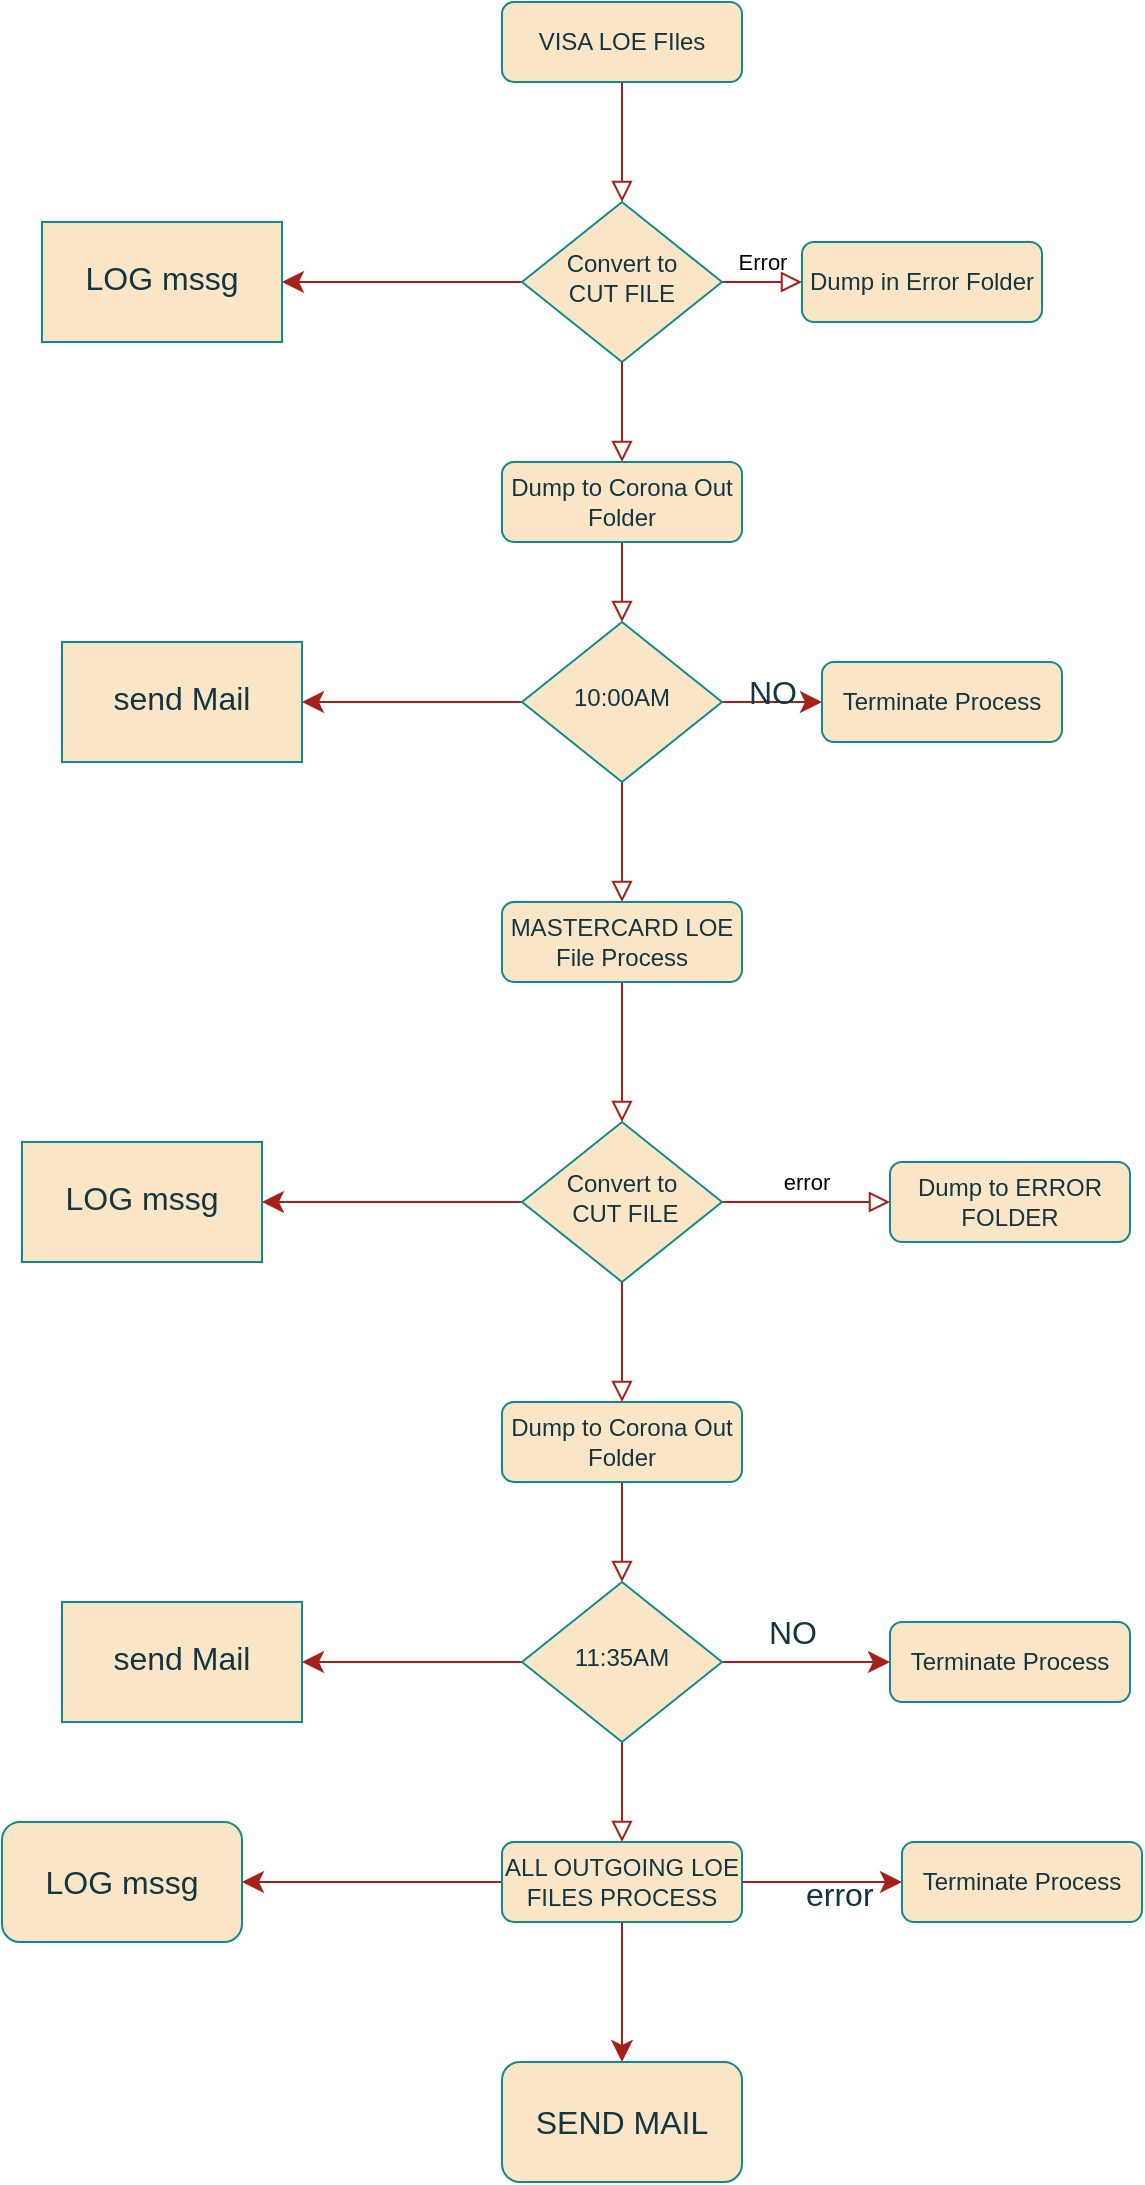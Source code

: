 <mxfile version="22.0.8" type="github">
  <diagram id="C5RBs43oDa-KdzZeNtuy" name="Page-1">
    <mxGraphModel dx="1621" dy="440" grid="1" gridSize="10" guides="1" tooltips="1" connect="1" arrows="1" fold="1" page="1" pageScale="1" pageWidth="827" pageHeight="1169" math="0" shadow="0">
      <root>
        <mxCell id="WIyWlLk6GJQsqaUBKTNV-0" />
        <mxCell id="WIyWlLk6GJQsqaUBKTNV-1" parent="WIyWlLk6GJQsqaUBKTNV-0" />
        <mxCell id="WIyWlLk6GJQsqaUBKTNV-2" value="" style="rounded=0;html=1;jettySize=auto;orthogonalLoop=1;fontSize=11;endArrow=block;endFill=0;endSize=8;strokeWidth=1;shadow=0;labelBackgroundColor=none;edgeStyle=orthogonalEdgeStyle;strokeColor=#A8201A;fontColor=default;" parent="WIyWlLk6GJQsqaUBKTNV-1" source="WIyWlLk6GJQsqaUBKTNV-3" target="WIyWlLk6GJQsqaUBKTNV-6" edge="1">
          <mxGeometry relative="1" as="geometry" />
        </mxCell>
        <mxCell id="WIyWlLk6GJQsqaUBKTNV-3" value="VISA LOE FIles" style="rounded=1;whiteSpace=wrap;html=1;fontSize=12;glass=0;strokeWidth=1;shadow=0;labelBackgroundColor=none;fillColor=#FAE5C7;strokeColor=#0F8B8D;fontColor=#143642;" parent="WIyWlLk6GJQsqaUBKTNV-1" vertex="1">
          <mxGeometry x="160" y="50" width="120" height="40" as="geometry" />
        </mxCell>
        <mxCell id="WIyWlLk6GJQsqaUBKTNV-4" value="" style="rounded=0;html=1;jettySize=auto;orthogonalLoop=1;fontSize=11;endArrow=block;endFill=0;endSize=8;strokeWidth=1;shadow=0;labelBackgroundColor=none;edgeStyle=orthogonalEdgeStyle;strokeColor=#A8201A;fontColor=default;" parent="WIyWlLk6GJQsqaUBKTNV-1" source="LbIQVvsw2uBk213uyr5e-0" target="WIyWlLk6GJQsqaUBKTNV-10" edge="1">
          <mxGeometry y="20" relative="1" as="geometry">
            <mxPoint as="offset" />
          </mxGeometry>
        </mxCell>
        <mxCell id="WIyWlLk6GJQsqaUBKTNV-5" value="Error" style="edgeStyle=orthogonalEdgeStyle;rounded=0;html=1;jettySize=auto;orthogonalLoop=1;fontSize=11;endArrow=block;endFill=0;endSize=8;strokeWidth=1;shadow=0;labelBackgroundColor=none;strokeColor=#A8201A;fontColor=default;" parent="WIyWlLk6GJQsqaUBKTNV-1" source="WIyWlLk6GJQsqaUBKTNV-6" target="WIyWlLk6GJQsqaUBKTNV-7" edge="1">
          <mxGeometry y="10" relative="1" as="geometry">
            <mxPoint as="offset" />
          </mxGeometry>
        </mxCell>
        <mxCell id="LbIQVvsw2uBk213uyr5e-25" value="" style="edgeStyle=none;curved=1;rounded=0;orthogonalLoop=1;jettySize=auto;html=1;strokeColor=#A8201A;fontSize=12;fontColor=#143642;startSize=8;endSize=8;fillColor=#FAE5C7;" edge="1" parent="WIyWlLk6GJQsqaUBKTNV-1" source="WIyWlLk6GJQsqaUBKTNV-6" target="LbIQVvsw2uBk213uyr5e-24">
          <mxGeometry relative="1" as="geometry" />
        </mxCell>
        <mxCell id="WIyWlLk6GJQsqaUBKTNV-6" value="Convert to&lt;br&gt;CUT FILE" style="rhombus;whiteSpace=wrap;html=1;shadow=0;fontFamily=Helvetica;fontSize=12;align=center;strokeWidth=1;spacing=6;spacingTop=-4;labelBackgroundColor=none;fillColor=#FAE5C7;strokeColor=#0F8B8D;fontColor=#143642;" parent="WIyWlLk6GJQsqaUBKTNV-1" vertex="1">
          <mxGeometry x="170" y="150" width="100" height="80" as="geometry" />
        </mxCell>
        <mxCell id="WIyWlLk6GJQsqaUBKTNV-7" value="Dump in Error Folder" style="rounded=1;whiteSpace=wrap;html=1;fontSize=12;glass=0;strokeWidth=1;shadow=0;labelBackgroundColor=none;fillColor=#FAE5C7;strokeColor=#0F8B8D;fontColor=#143642;" parent="WIyWlLk6GJQsqaUBKTNV-1" vertex="1">
          <mxGeometry x="310" y="170" width="120" height="40" as="geometry" />
        </mxCell>
        <mxCell id="WIyWlLk6GJQsqaUBKTNV-8" value="" style="rounded=0;html=1;jettySize=auto;orthogonalLoop=1;fontSize=11;endArrow=block;endFill=0;endSize=8;strokeWidth=1;shadow=0;labelBackgroundColor=none;edgeStyle=orthogonalEdgeStyle;strokeColor=#A8201A;fontColor=default;" parent="WIyWlLk6GJQsqaUBKTNV-1" source="LbIQVvsw2uBk213uyr5e-10" target="WIyWlLk6GJQsqaUBKTNV-11" edge="1">
          <mxGeometry x="0.32" y="20" relative="1" as="geometry">
            <mxPoint as="offset" />
          </mxGeometry>
        </mxCell>
        <mxCell id="WIyWlLk6GJQsqaUBKTNV-9" value="error" style="edgeStyle=orthogonalEdgeStyle;rounded=0;html=1;jettySize=auto;orthogonalLoop=1;fontSize=11;endArrow=block;endFill=0;endSize=8;strokeWidth=1;shadow=0;labelBackgroundColor=none;strokeColor=#A8201A;fontColor=default;" parent="WIyWlLk6GJQsqaUBKTNV-1" source="WIyWlLk6GJQsqaUBKTNV-10" target="WIyWlLk6GJQsqaUBKTNV-12" edge="1">
          <mxGeometry y="10" relative="1" as="geometry">
            <mxPoint as="offset" />
          </mxGeometry>
        </mxCell>
        <mxCell id="LbIQVvsw2uBk213uyr5e-31" value="" style="edgeStyle=none;curved=1;rounded=0;orthogonalLoop=1;jettySize=auto;html=1;strokeColor=#A8201A;fontSize=12;fontColor=#143642;startSize=8;endSize=8;fillColor=#FAE5C7;" edge="1" parent="WIyWlLk6GJQsqaUBKTNV-1" source="WIyWlLk6GJQsqaUBKTNV-10" target="LbIQVvsw2uBk213uyr5e-30">
          <mxGeometry relative="1" as="geometry" />
        </mxCell>
        <mxCell id="WIyWlLk6GJQsqaUBKTNV-10" value="Convert to&lt;br&gt;&amp;nbsp;CUT FILE" style="rhombus;whiteSpace=wrap;html=1;shadow=0;fontFamily=Helvetica;fontSize=12;align=center;strokeWidth=1;spacing=6;spacingTop=-4;labelBackgroundColor=none;fillColor=#FAE5C7;strokeColor=#0F8B8D;fontColor=#143642;" parent="WIyWlLk6GJQsqaUBKTNV-1" vertex="1">
          <mxGeometry x="170" y="610" width="100" height="80" as="geometry" />
        </mxCell>
        <mxCell id="LbIQVvsw2uBk213uyr5e-17" style="edgeStyle=none;curved=1;rounded=0;orthogonalLoop=1;jettySize=auto;html=1;strokeColor=#A8201A;fontSize=12;fontColor=#143642;startSize=8;endSize=8;fillColor=#FAE5C7;" edge="1" parent="WIyWlLk6GJQsqaUBKTNV-1" source="WIyWlLk6GJQsqaUBKTNV-11">
          <mxGeometry relative="1" as="geometry">
            <mxPoint x="360" y="990" as="targetPoint" />
          </mxGeometry>
        </mxCell>
        <mxCell id="LbIQVvsw2uBk213uyr5e-23" value="" style="edgeStyle=none;curved=1;rounded=0;orthogonalLoop=1;jettySize=auto;html=1;strokeColor=#A8201A;fontSize=12;fontColor=#143642;startSize=8;endSize=8;fillColor=#FAE5C7;" edge="1" parent="WIyWlLk6GJQsqaUBKTNV-1" source="WIyWlLk6GJQsqaUBKTNV-11" target="LbIQVvsw2uBk213uyr5e-22">
          <mxGeometry relative="1" as="geometry" />
        </mxCell>
        <mxCell id="LbIQVvsw2uBk213uyr5e-33" value="" style="edgeStyle=none;curved=1;rounded=0;orthogonalLoop=1;jettySize=auto;html=1;strokeColor=#A8201A;fontSize=12;fontColor=#143642;startSize=8;endSize=8;fillColor=#FAE5C7;" edge="1" parent="WIyWlLk6GJQsqaUBKTNV-1" source="WIyWlLk6GJQsqaUBKTNV-11" target="LbIQVvsw2uBk213uyr5e-32">
          <mxGeometry relative="1" as="geometry" />
        </mxCell>
        <mxCell id="WIyWlLk6GJQsqaUBKTNV-11" value="ALL OUTGOING LOE FILES PROCESS" style="rounded=1;whiteSpace=wrap;html=1;fontSize=12;glass=0;strokeWidth=1;shadow=0;labelBackgroundColor=none;fillColor=#FAE5C7;strokeColor=#0F8B8D;fontColor=#143642;" parent="WIyWlLk6GJQsqaUBKTNV-1" vertex="1">
          <mxGeometry x="160" y="970" width="120" height="40" as="geometry" />
        </mxCell>
        <mxCell id="WIyWlLk6GJQsqaUBKTNV-12" value="Dump to ERROR FOLDER" style="rounded=1;whiteSpace=wrap;html=1;fontSize=12;glass=0;strokeWidth=1;shadow=0;labelBackgroundColor=none;fillColor=#FAE5C7;strokeColor=#0F8B8D;fontColor=#143642;" parent="WIyWlLk6GJQsqaUBKTNV-1" vertex="1">
          <mxGeometry x="354" y="630" width="120" height="40" as="geometry" />
        </mxCell>
        <mxCell id="LbIQVvsw2uBk213uyr5e-1" value="" style="rounded=0;html=1;jettySize=auto;orthogonalLoop=1;fontSize=11;endArrow=block;endFill=0;endSize=8;strokeWidth=1;shadow=0;labelBackgroundColor=none;edgeStyle=orthogonalEdgeStyle;strokeColor=#A8201A;fontColor=default;" edge="1" parent="WIyWlLk6GJQsqaUBKTNV-1" source="LbIQVvsw2uBk213uyr5e-3" target="LbIQVvsw2uBk213uyr5e-0">
          <mxGeometry y="20" relative="1" as="geometry">
            <mxPoint as="offset" />
            <mxPoint x="220" y="250" as="sourcePoint" />
            <mxPoint x="220" y="290" as="targetPoint" />
          </mxGeometry>
        </mxCell>
        <mxCell id="LbIQVvsw2uBk213uyr5e-0" value="MASTERCARD LOE File Process" style="rounded=1;whiteSpace=wrap;html=1;fontSize=12;glass=0;strokeWidth=1;shadow=0;labelBackgroundColor=none;fillColor=#FAE5C7;strokeColor=#0F8B8D;fontColor=#143642;" vertex="1" parent="WIyWlLk6GJQsqaUBKTNV-1">
          <mxGeometry x="160" y="500" width="120" height="40" as="geometry" />
        </mxCell>
        <mxCell id="LbIQVvsw2uBk213uyr5e-4" value="" style="rounded=0;html=1;jettySize=auto;orthogonalLoop=1;fontSize=11;endArrow=block;endFill=0;endSize=8;strokeWidth=1;shadow=0;labelBackgroundColor=none;edgeStyle=orthogonalEdgeStyle;strokeColor=#A8201A;fontColor=default;" edge="1" parent="WIyWlLk6GJQsqaUBKTNV-1" source="LbIQVvsw2uBk213uyr5e-8" target="LbIQVvsw2uBk213uyr5e-3">
          <mxGeometry y="20" relative="1" as="geometry">
            <mxPoint as="offset" />
            <mxPoint x="220" y="250" as="sourcePoint" />
            <mxPoint x="220" y="450" as="targetPoint" />
          </mxGeometry>
        </mxCell>
        <mxCell id="LbIQVvsw2uBk213uyr5e-6" value="" style="edgeStyle=none;curved=1;rounded=0;orthogonalLoop=1;jettySize=auto;html=1;strokeColor=#A8201A;fontSize=12;fontColor=#143642;startSize=8;endSize=8;fillColor=#FAE5C7;" edge="1" parent="WIyWlLk6GJQsqaUBKTNV-1" source="LbIQVvsw2uBk213uyr5e-3" target="LbIQVvsw2uBk213uyr5e-5">
          <mxGeometry relative="1" as="geometry" />
        </mxCell>
        <mxCell id="LbIQVvsw2uBk213uyr5e-37" value="" style="edgeStyle=none;curved=1;rounded=0;orthogonalLoop=1;jettySize=auto;html=1;strokeColor=#A8201A;fontSize=12;fontColor=#143642;startSize=8;endSize=8;fillColor=#FAE5C7;" edge="1" parent="WIyWlLk6GJQsqaUBKTNV-1" source="LbIQVvsw2uBk213uyr5e-3" target="LbIQVvsw2uBk213uyr5e-36">
          <mxGeometry relative="1" as="geometry" />
        </mxCell>
        <mxCell id="LbIQVvsw2uBk213uyr5e-3" value="10:00AM" style="rhombus;whiteSpace=wrap;html=1;shadow=0;fontFamily=Helvetica;fontSize=12;align=center;strokeWidth=1;spacing=6;spacingTop=-4;labelBackgroundColor=none;fillColor=#FAE5C7;strokeColor=#0F8B8D;fontColor=#143642;" vertex="1" parent="WIyWlLk6GJQsqaUBKTNV-1">
          <mxGeometry x="170" y="360" width="100" height="80" as="geometry" />
        </mxCell>
        <mxCell id="LbIQVvsw2uBk213uyr5e-5" value="Terminate Process" style="rounded=1;whiteSpace=wrap;html=1;fontSize=12;glass=0;strokeWidth=1;shadow=0;labelBackgroundColor=none;fillColor=#FAE5C7;strokeColor=#0F8B8D;fontColor=#143642;" vertex="1" parent="WIyWlLk6GJQsqaUBKTNV-1">
          <mxGeometry x="320" y="380" width="120" height="40" as="geometry" />
        </mxCell>
        <mxCell id="LbIQVvsw2uBk213uyr5e-7" value="NO" style="text;html=1;align=center;verticalAlign=middle;resizable=0;points=[];autosize=1;strokeColor=none;fillColor=none;fontSize=16;fontColor=#143642;" vertex="1" parent="WIyWlLk6GJQsqaUBKTNV-1">
          <mxGeometry x="270" y="380" width="50" height="30" as="geometry" />
        </mxCell>
        <mxCell id="LbIQVvsw2uBk213uyr5e-9" value="" style="rounded=0;html=1;jettySize=auto;orthogonalLoop=1;fontSize=11;endArrow=block;endFill=0;endSize=8;strokeWidth=1;shadow=0;labelBackgroundColor=none;edgeStyle=orthogonalEdgeStyle;strokeColor=#A8201A;fontColor=default;" edge="1" parent="WIyWlLk6GJQsqaUBKTNV-1" source="WIyWlLk6GJQsqaUBKTNV-6" target="LbIQVvsw2uBk213uyr5e-8">
          <mxGeometry y="20" relative="1" as="geometry">
            <mxPoint as="offset" />
            <mxPoint x="220" y="250" as="sourcePoint" />
            <mxPoint x="220" y="360" as="targetPoint" />
          </mxGeometry>
        </mxCell>
        <mxCell id="LbIQVvsw2uBk213uyr5e-8" value="Dump to Corona Out Folder" style="rounded=1;whiteSpace=wrap;html=1;fontSize=12;glass=0;strokeWidth=1;shadow=0;labelBackgroundColor=none;fillColor=#FAE5C7;strokeColor=#0F8B8D;fontColor=#143642;" vertex="1" parent="WIyWlLk6GJQsqaUBKTNV-1">
          <mxGeometry x="160" y="280" width="120" height="40" as="geometry" />
        </mxCell>
        <mxCell id="LbIQVvsw2uBk213uyr5e-11" value="" style="rounded=0;html=1;jettySize=auto;orthogonalLoop=1;fontSize=11;endArrow=block;endFill=0;endSize=8;strokeWidth=1;shadow=0;labelBackgroundColor=none;edgeStyle=orthogonalEdgeStyle;strokeColor=#A8201A;fontColor=default;" edge="1" parent="WIyWlLk6GJQsqaUBKTNV-1" source="LbIQVvsw2uBk213uyr5e-14" target="LbIQVvsw2uBk213uyr5e-10">
          <mxGeometry x="0.333" y="20" relative="1" as="geometry">
            <mxPoint as="offset" />
            <mxPoint x="220" y="690" as="sourcePoint" />
            <mxPoint x="220" y="1120" as="targetPoint" />
          </mxGeometry>
        </mxCell>
        <mxCell id="LbIQVvsw2uBk213uyr5e-13" value="" style="edgeStyle=none;curved=1;rounded=0;orthogonalLoop=1;jettySize=auto;html=1;strokeColor=#A8201A;fontSize=12;fontColor=#143642;startSize=8;endSize=8;fillColor=#FAE5C7;" edge="1" parent="WIyWlLk6GJQsqaUBKTNV-1" source="LbIQVvsw2uBk213uyr5e-10" target="LbIQVvsw2uBk213uyr5e-12">
          <mxGeometry relative="1" as="geometry" />
        </mxCell>
        <mxCell id="LbIQVvsw2uBk213uyr5e-35" value="" style="edgeStyle=none;curved=1;rounded=0;orthogonalLoop=1;jettySize=auto;html=1;strokeColor=#A8201A;fontSize=12;fontColor=#143642;startSize=8;endSize=8;fillColor=#FAE5C7;" edge="1" parent="WIyWlLk6GJQsqaUBKTNV-1" source="LbIQVvsw2uBk213uyr5e-10" target="LbIQVvsw2uBk213uyr5e-34">
          <mxGeometry relative="1" as="geometry" />
        </mxCell>
        <mxCell id="LbIQVvsw2uBk213uyr5e-10" value="11:35AM" style="rhombus;whiteSpace=wrap;html=1;shadow=0;fontFamily=Helvetica;fontSize=12;align=center;strokeWidth=1;spacing=6;spacingTop=-4;labelBackgroundColor=none;fillColor=#FAE5C7;strokeColor=#0F8B8D;fontColor=#143642;" vertex="1" parent="WIyWlLk6GJQsqaUBKTNV-1">
          <mxGeometry x="170" y="840" width="100" height="80" as="geometry" />
        </mxCell>
        <mxCell id="LbIQVvsw2uBk213uyr5e-12" value="Terminate Process" style="rounded=1;whiteSpace=wrap;html=1;fontSize=12;glass=0;strokeWidth=1;shadow=0;labelBackgroundColor=none;fillColor=#FAE5C7;strokeColor=#0F8B8D;fontColor=#143642;" vertex="1" parent="WIyWlLk6GJQsqaUBKTNV-1">
          <mxGeometry x="354" y="860" width="120" height="40" as="geometry" />
        </mxCell>
        <mxCell id="LbIQVvsw2uBk213uyr5e-15" value="" style="rounded=0;html=1;jettySize=auto;orthogonalLoop=1;fontSize=11;endArrow=block;endFill=0;endSize=8;strokeWidth=1;shadow=0;labelBackgroundColor=none;edgeStyle=orthogonalEdgeStyle;strokeColor=#A8201A;fontColor=default;" edge="1" parent="WIyWlLk6GJQsqaUBKTNV-1" source="WIyWlLk6GJQsqaUBKTNV-10" target="LbIQVvsw2uBk213uyr5e-14">
          <mxGeometry x="0.333" y="20" relative="1" as="geometry">
            <mxPoint as="offset" />
            <mxPoint x="220" y="690" as="sourcePoint" />
            <mxPoint x="220" y="840" as="targetPoint" />
          </mxGeometry>
        </mxCell>
        <mxCell id="LbIQVvsw2uBk213uyr5e-14" value="Dump to Corona Out Folder" style="rounded=1;whiteSpace=wrap;html=1;fontSize=12;glass=0;strokeWidth=1;shadow=0;labelBackgroundColor=none;fillColor=#FAE5C7;strokeColor=#0F8B8D;fontColor=#143642;" vertex="1" parent="WIyWlLk6GJQsqaUBKTNV-1">
          <mxGeometry x="160" y="750" width="120" height="40" as="geometry" />
        </mxCell>
        <mxCell id="LbIQVvsw2uBk213uyr5e-16" value="NO" style="text;html=1;align=center;verticalAlign=middle;resizable=0;points=[];autosize=1;strokeColor=none;fillColor=none;fontSize=16;fontColor=#143642;" vertex="1" parent="WIyWlLk6GJQsqaUBKTNV-1">
          <mxGeometry x="280" y="850" width="50" height="30" as="geometry" />
        </mxCell>
        <mxCell id="LbIQVvsw2uBk213uyr5e-18" value="Terminate Process" style="rounded=1;whiteSpace=wrap;html=1;fontSize=12;glass=0;strokeWidth=1;shadow=0;labelBackgroundColor=none;fillColor=#FAE5C7;strokeColor=#0F8B8D;fontColor=#143642;" vertex="1" parent="WIyWlLk6GJQsqaUBKTNV-1">
          <mxGeometry x="360" y="970" width="120" height="40" as="geometry" />
        </mxCell>
        <mxCell id="LbIQVvsw2uBk213uyr5e-19" value="error" style="text;whiteSpace=wrap;html=1;fontSize=16;fontColor=#143642;" vertex="1" parent="WIyWlLk6GJQsqaUBKTNV-1">
          <mxGeometry x="310" y="980" width="70" height="40" as="geometry" />
        </mxCell>
        <mxCell id="LbIQVvsw2uBk213uyr5e-22" value="SEND MAIL" style="whiteSpace=wrap;html=1;fillColor=#FAE5C7;strokeColor=#0F8B8D;fontColor=#143642;rounded=1;glass=0;strokeWidth=1;shadow=0;labelBackgroundColor=none;fontSize=16;" vertex="1" parent="WIyWlLk6GJQsqaUBKTNV-1">
          <mxGeometry x="160" y="1080" width="120" height="60" as="geometry" />
        </mxCell>
        <mxCell id="LbIQVvsw2uBk213uyr5e-24" value="LOG mssg" style="whiteSpace=wrap;html=1;fillColor=#FAE5C7;strokeColor=#0F8B8D;fontColor=#143642;shadow=0;strokeWidth=1;spacing=6;spacingTop=-4;labelBackgroundColor=none;fontSize=16;" vertex="1" parent="WIyWlLk6GJQsqaUBKTNV-1">
          <mxGeometry x="-70" y="160" width="120" height="60" as="geometry" />
        </mxCell>
        <mxCell id="LbIQVvsw2uBk213uyr5e-26" style="edgeStyle=none;curved=1;rounded=0;orthogonalLoop=1;jettySize=auto;html=1;exitX=1;exitY=1;exitDx=0;exitDy=0;strokeColor=#A8201A;fontSize=12;fontColor=#143642;startSize=8;endSize=8;fillColor=#FAE5C7;" edge="1" parent="WIyWlLk6GJQsqaUBKTNV-1" source="LbIQVvsw2uBk213uyr5e-24" target="LbIQVvsw2uBk213uyr5e-24">
          <mxGeometry relative="1" as="geometry" />
        </mxCell>
        <mxCell id="LbIQVvsw2uBk213uyr5e-30" value="LOG mssg" style="whiteSpace=wrap;html=1;fillColor=#FAE5C7;strokeColor=#0F8B8D;fontColor=#143642;shadow=0;strokeWidth=1;spacing=6;spacingTop=-4;labelBackgroundColor=none;fontSize=16;" vertex="1" parent="WIyWlLk6GJQsqaUBKTNV-1">
          <mxGeometry x="-80" y="620" width="120" height="60" as="geometry" />
        </mxCell>
        <mxCell id="LbIQVvsw2uBk213uyr5e-32" value="LOG mssg" style="whiteSpace=wrap;html=1;fillColor=#FAE5C7;strokeColor=#0F8B8D;fontColor=#143642;rounded=1;glass=0;strokeWidth=1;shadow=0;labelBackgroundColor=none;fontSize=16;" vertex="1" parent="WIyWlLk6GJQsqaUBKTNV-1">
          <mxGeometry x="-90" y="960" width="120" height="60" as="geometry" />
        </mxCell>
        <mxCell id="LbIQVvsw2uBk213uyr5e-34" value="send Mail" style="whiteSpace=wrap;html=1;fillColor=#FAE5C7;strokeColor=#0F8B8D;fontColor=#143642;shadow=0;strokeWidth=1;spacing=6;spacingTop=-4;labelBackgroundColor=none;fontSize=16;" vertex="1" parent="WIyWlLk6GJQsqaUBKTNV-1">
          <mxGeometry x="-60" y="850" width="120" height="60" as="geometry" />
        </mxCell>
        <mxCell id="LbIQVvsw2uBk213uyr5e-36" value="send Mail" style="whiteSpace=wrap;html=1;fillColor=#FAE5C7;strokeColor=#0F8B8D;fontColor=#143642;shadow=0;strokeWidth=1;spacing=6;spacingTop=-4;labelBackgroundColor=none;fontSize=16;" vertex="1" parent="WIyWlLk6GJQsqaUBKTNV-1">
          <mxGeometry x="-60" y="370" width="120" height="60" as="geometry" />
        </mxCell>
      </root>
    </mxGraphModel>
  </diagram>
</mxfile>
